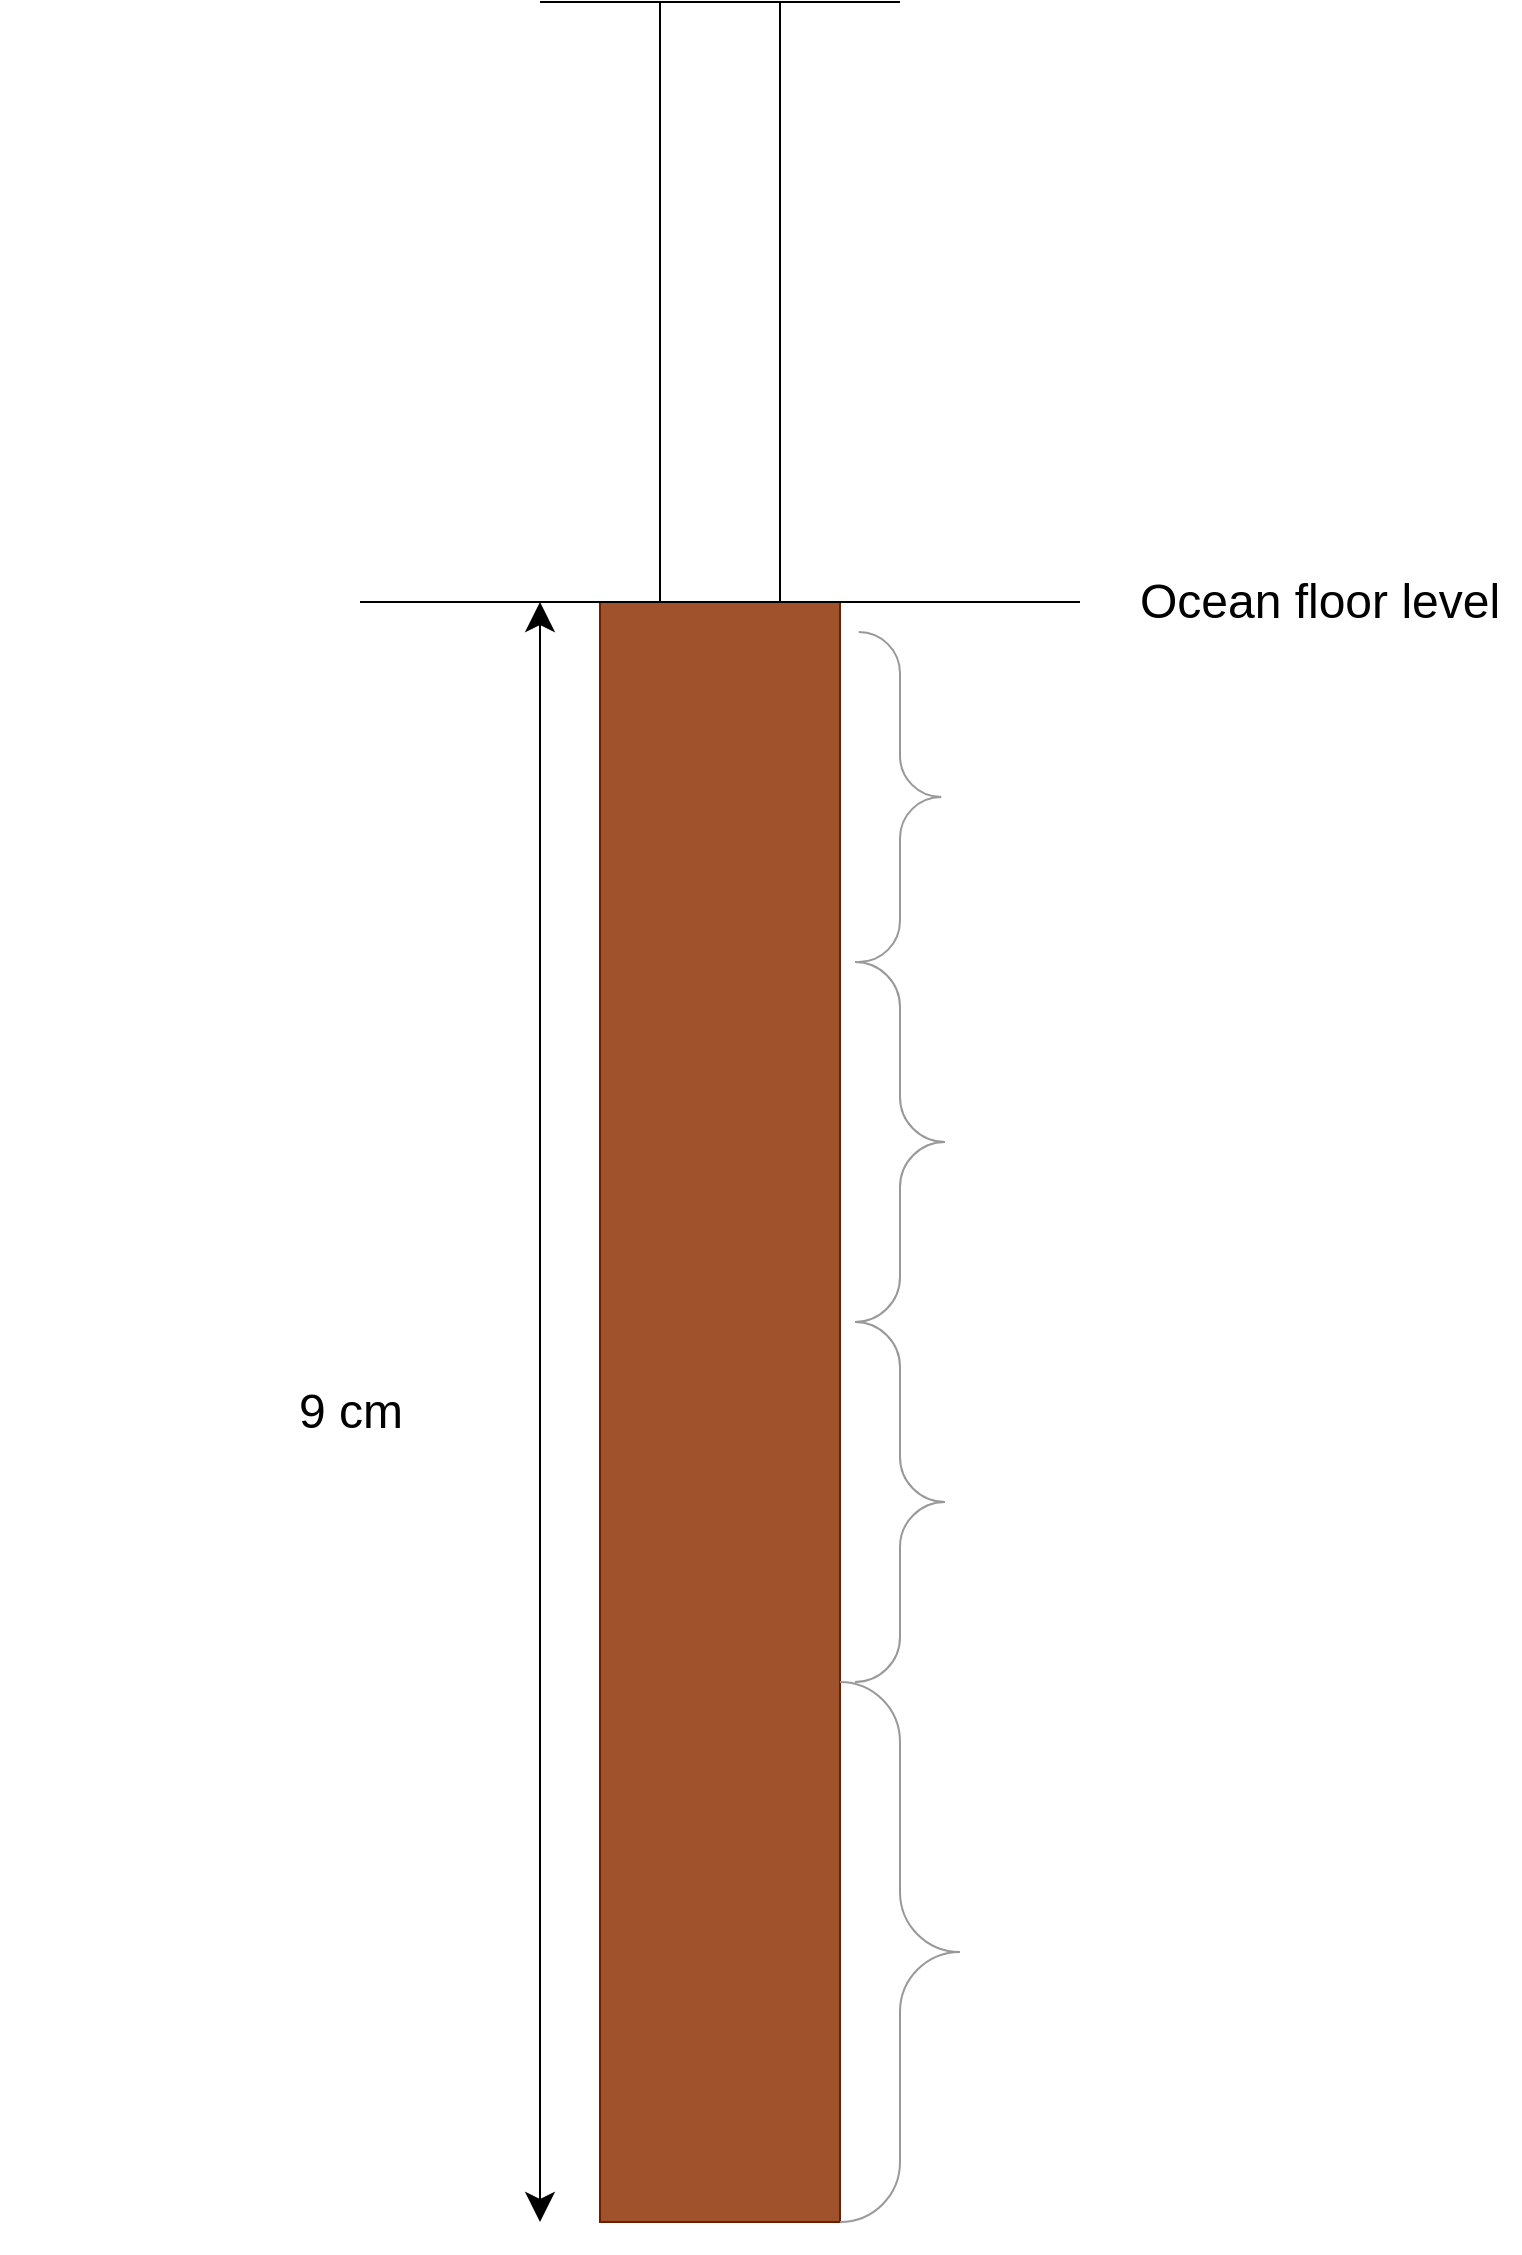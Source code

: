 <mxfile version="24.7.17">
  <diagram name="Page-1" id="7e0a89b8-554c-2b80-1dc8-d5c74ca68de4">
    <mxGraphModel dx="1434" dy="836" grid="1" gridSize="10" guides="1" tooltips="1" connect="1" arrows="1" fold="1" page="1" pageScale="1" pageWidth="1100" pageHeight="850" background="none" math="0" shadow="0">
      <root>
        <mxCell id="0" />
        <mxCell id="1" parent="0" />
        <mxCell id="vOTTCUBnA6drT-C3Ion7-1" value="" style="group" parent="1" vertex="1" connectable="0">
          <mxGeometry x="230" y="20" width="690" height="1110" as="geometry" />
        </mxCell>
        <mxCell id="Lpq-oLVQtSHf2gSnYv1L-7" value="" style="edgeStyle=orthogonalEdgeStyle;rounded=0;orthogonalLoop=1;jettySize=auto;html=1;" parent="vOTTCUBnA6drT-C3Ion7-1" source="Lpq-oLVQtSHf2gSnYv1L-1" target="Lpq-oLVQtSHf2gSnYv1L-5" edge="1">
          <mxGeometry relative="1" as="geometry" />
        </mxCell>
        <mxCell id="Lpq-oLVQtSHf2gSnYv1L-1" value="" style="rounded=0;whiteSpace=wrap;html=1;fillColor=#a0522d;strokeColor=#6D1F00;fontColor=#ffffff;" parent="vOTTCUBnA6drT-C3Ion7-1" vertex="1">
          <mxGeometry x="300" y="300" width="120" height="810" as="geometry" />
        </mxCell>
        <mxCell id="Lpq-oLVQtSHf2gSnYv1L-2" value="" style="endArrow=classic;startArrow=classic;html=1;rounded=0;endSize=12;startSize=12;" parent="vOTTCUBnA6drT-C3Ion7-1" edge="1">
          <mxGeometry width="50" height="50" relative="1" as="geometry">
            <mxPoint x="270" y="1110" as="sourcePoint" />
            <mxPoint x="270" y="300" as="targetPoint" />
          </mxGeometry>
        </mxCell>
        <mxCell id="Lpq-oLVQtSHf2gSnYv1L-3" value="&lt;font style=&quot;font-size: 24px;&quot;&gt;9 cm&lt;/font&gt;" style="text;html=1;align=center;verticalAlign=middle;resizable=0;points=[];autosize=1;strokeColor=none;fillColor=none;" parent="vOTTCUBnA6drT-C3Ion7-1" vertex="1">
          <mxGeometry x="135" y="685" width="80" height="40" as="geometry" />
        </mxCell>
        <mxCell id="Lpq-oLVQtSHf2gSnYv1L-4" value="" style="endArrow=none;html=1;rounded=0;" parent="vOTTCUBnA6drT-C3Ion7-1" edge="1">
          <mxGeometry width="50" height="50" relative="1" as="geometry">
            <mxPoint x="180" y="300" as="sourcePoint" />
            <mxPoint x="540" y="300" as="targetPoint" />
          </mxGeometry>
        </mxCell>
        <mxCell id="Lpq-oLVQtSHf2gSnYv1L-5" value="" style="rounded=0;whiteSpace=wrap;html=1;" parent="vOTTCUBnA6drT-C3Ion7-1" vertex="1">
          <mxGeometry x="330" width="60" height="300" as="geometry" />
        </mxCell>
        <mxCell id="Lpq-oLVQtSHf2gSnYv1L-6" value="" style="endArrow=none;html=1;rounded=0;" parent="vOTTCUBnA6drT-C3Ion7-1" edge="1">
          <mxGeometry width="50" height="50" relative="1" as="geometry">
            <mxPoint x="270" as="sourcePoint" />
            <mxPoint x="450" as="targetPoint" />
          </mxGeometry>
        </mxCell>
        <mxCell id="Lpq-oLVQtSHf2gSnYv1L-8" value="" style="labelPosition=right;align=left;strokeWidth=1;shape=mxgraph.mockup.markup.curlyBrace;html=1;shadow=0;dashed=0;strokeColor=#999999;direction=north;flipH=1;" parent="vOTTCUBnA6drT-C3Ion7-1" vertex="1">
          <mxGeometry x="420" y="840" width="60" height="270" as="geometry" />
        </mxCell>
        <mxCell id="Lpq-oLVQtSHf2gSnYv1L-13" value="" style="labelPosition=right;align=left;strokeWidth=1;shape=mxgraph.mockup.markup.curlyBrace;html=1;shadow=0;dashed=0;strokeColor=#999999;direction=north;flipH=1;" parent="vOTTCUBnA6drT-C3Ion7-1" vertex="1">
          <mxGeometry x="420" y="660" width="60" height="180" as="geometry" />
        </mxCell>
        <mxCell id="Lpq-oLVQtSHf2gSnYv1L-14" value="" style="labelPosition=right;align=left;strokeWidth=1;shape=mxgraph.mockup.markup.curlyBrace;html=1;shadow=0;dashed=0;strokeColor=#999999;direction=north;flipH=1;" parent="vOTTCUBnA6drT-C3Ion7-1" vertex="1">
          <mxGeometry x="420" y="480" width="60" height="180" as="geometry" />
        </mxCell>
        <mxCell id="Lpq-oLVQtSHf2gSnYv1L-15" value="" style="labelPosition=right;align=left;strokeWidth=1;shape=mxgraph.mockup.markup.curlyBrace;html=1;shadow=0;dashed=0;strokeColor=#999999;direction=north;flipH=1;" parent="vOTTCUBnA6drT-C3Ion7-1" vertex="1">
          <mxGeometry x="420" y="315" width="60" height="165" as="geometry" />
        </mxCell>
        <mxCell id="Lpq-oLVQtSHf2gSnYv1L-23" value="&lt;font style=&quot;font-size: 24px;&quot;&gt;Ocean floor level&lt;/font&gt;" style="text;html=1;align=center;verticalAlign=middle;whiteSpace=wrap;rounded=0;" parent="vOTTCUBnA6drT-C3Ion7-1" vertex="1">
          <mxGeometry x="560" y="255" width="200" height="90" as="geometry" />
        </mxCell>
      </root>
    </mxGraphModel>
  </diagram>
</mxfile>
